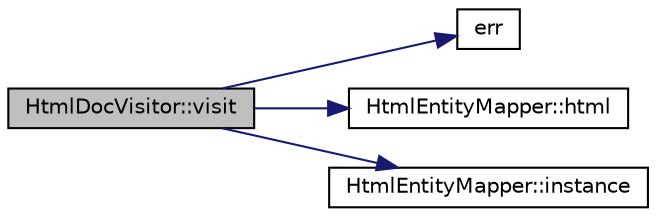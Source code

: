 digraph "HtmlDocVisitor::visit"
{
 // LATEX_PDF_SIZE
  edge [fontname="Helvetica",fontsize="10",labelfontname="Helvetica",labelfontsize="10"];
  node [fontname="Helvetica",fontsize="10",shape=record];
  rankdir="LR";
  Node1 [label="HtmlDocVisitor::visit",height=0.2,width=0.4,color="black", fillcolor="grey75", style="filled", fontcolor="black",tooltip=" "];
  Node1 -> Node2 [color="midnightblue",fontsize="10",style="solid",fontname="Helvetica"];
  Node2 [label="err",height=0.2,width=0.4,color="black", fillcolor="white", style="filled",URL="$message_8cpp.html#aede5746344fdce99647541101eaa7f06",tooltip=" "];
  Node1 -> Node3 [color="midnightblue",fontsize="10",style="solid",fontname="Helvetica"];
  Node3 [label="HtmlEntityMapper::html",height=0.2,width=0.4,color="black", fillcolor="white", style="filled",URL="$classHtmlEntityMapper.html#a6a779e8427a7ad17c5ff767d7e8c34b6",tooltip="Access routine to the html code of the HTML entity."];
  Node1 -> Node4 [color="midnightblue",fontsize="10",style="solid",fontname="Helvetica"];
  Node4 [label="HtmlEntityMapper::instance",height=0.2,width=0.4,color="black", fillcolor="white", style="filled",URL="$classHtmlEntityMapper.html#ae6ddba77b763691a6e3a1c9021e8d944",tooltip=" "];
}
